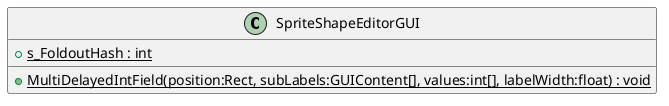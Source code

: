 @startuml
class SpriteShapeEditorGUI {
    + {static} s_FoldoutHash : int
    + {static} MultiDelayedIntField(position:Rect, subLabels:GUIContent[], values:int[], labelWidth:float) : void
}
@enduml
